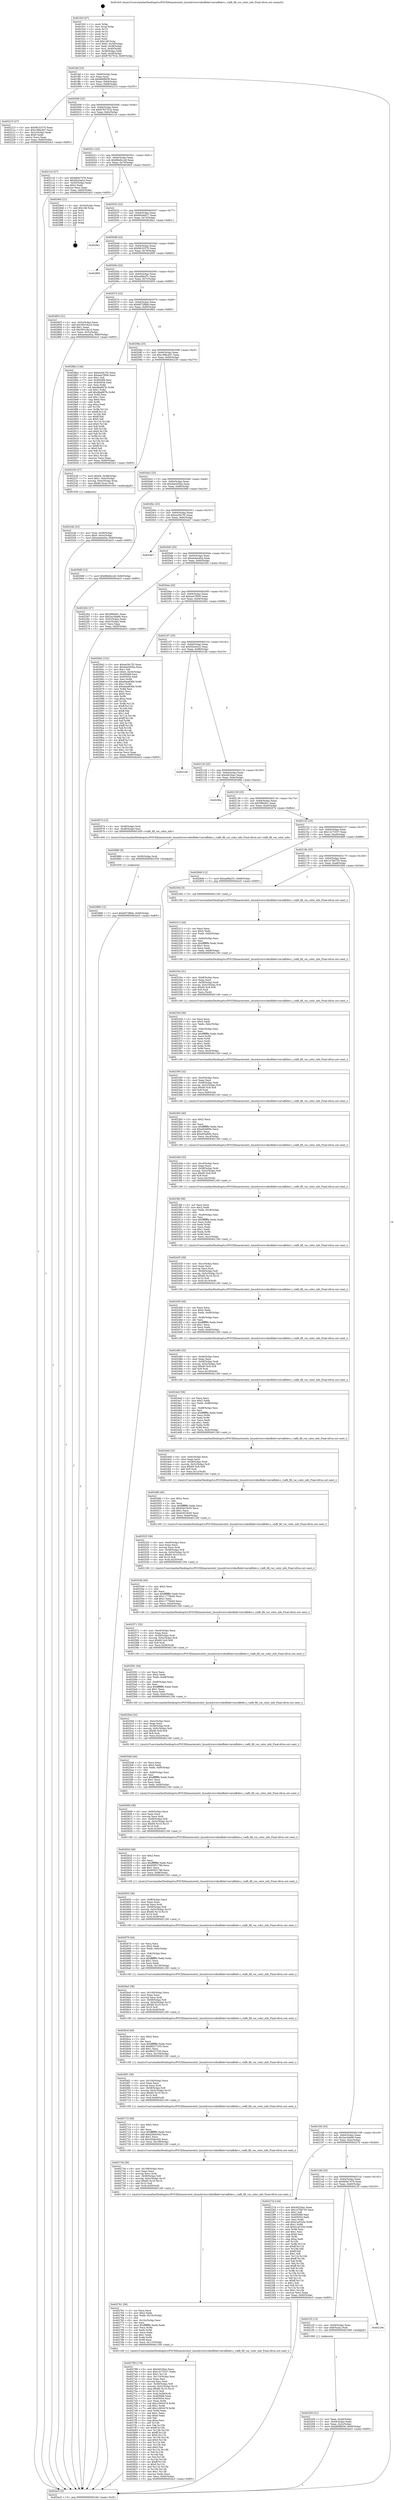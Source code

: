 digraph "0x401fc0" {
  label = "0x401fc0 (/mnt/c/Users/mathe/Desktop/tcc/POCII/binaries/extr_linuxdriversvideofbdevviaviafbdev.c_viafb_fill_var_color_info_Final-ollvm.out::main(0))"
  labelloc = "t"
  node[shape=record]

  Entry [label="",width=0.3,height=0.3,shape=circle,fillcolor=black,style=filled]
  "0x401fef" [label="{
     0x401fef [23]\l
     | [instrs]\l
     &nbsp;&nbsp;0x401fef \<+3\>: mov -0x60(%rbp),%eax\l
     &nbsp;&nbsp;0x401ff2 \<+2\>: mov %eax,%ecx\l
     &nbsp;&nbsp;0x401ff4 \<+6\>: sub $0x806fbf39,%ecx\l
     &nbsp;&nbsp;0x401ffa \<+3\>: mov %eax,-0x64(%rbp)\l
     &nbsp;&nbsp;0x401ffd \<+3\>: mov %ecx,-0x68(%rbp)\l
     &nbsp;&nbsp;0x402000 \<+6\>: je 0000000000402215 \<main+0x255\>\l
  }"]
  "0x402215" [label="{
     0x402215 [27]\l
     | [instrs]\l
     &nbsp;&nbsp;0x402215 \<+5\>: mov $0x9fc32570,%eax\l
     &nbsp;&nbsp;0x40221a \<+5\>: mov $0xc38bcd47,%ecx\l
     &nbsp;&nbsp;0x40221f \<+3\>: mov -0x2c(%rbp),%edx\l
     &nbsp;&nbsp;0x402222 \<+3\>: cmp $0x0,%edx\l
     &nbsp;&nbsp;0x402225 \<+3\>: cmove %ecx,%eax\l
     &nbsp;&nbsp;0x402228 \<+3\>: mov %eax,-0x60(%rbp)\l
     &nbsp;&nbsp;0x40222b \<+5\>: jmp 0000000000402ec5 \<main+0xf05\>\l
  }"]
  "0x402006" [label="{
     0x402006 [22]\l
     | [instrs]\l
     &nbsp;&nbsp;0x402006 \<+5\>: jmp 000000000040200b \<main+0x4b\>\l
     &nbsp;&nbsp;0x40200b \<+3\>: mov -0x64(%rbp),%eax\l
     &nbsp;&nbsp;0x40200e \<+5\>: sub $0x8782701b,%eax\l
     &nbsp;&nbsp;0x402013 \<+3\>: mov %eax,-0x6c(%rbp)\l
     &nbsp;&nbsp;0x402016 \<+6\>: je 00000000004021c0 \<main+0x200\>\l
  }"]
  Exit [label="",width=0.3,height=0.3,shape=circle,fillcolor=black,style=filled,peripheries=2]
  "0x4021c0" [label="{
     0x4021c0 [27]\l
     | [instrs]\l
     &nbsp;&nbsp;0x4021c0 \<+5\>: mov $0x684e7478,%eax\l
     &nbsp;&nbsp;0x4021c5 \<+5\>: mov $0xf2b2ee22,%ecx\l
     &nbsp;&nbsp;0x4021ca \<+3\>: mov -0x30(%rbp),%edx\l
     &nbsp;&nbsp;0x4021cd \<+3\>: cmp $0x2,%edx\l
     &nbsp;&nbsp;0x4021d0 \<+3\>: cmovne %ecx,%eax\l
     &nbsp;&nbsp;0x4021d3 \<+3\>: mov %eax,-0x60(%rbp)\l
     &nbsp;&nbsp;0x4021d6 \<+5\>: jmp 0000000000402ec5 \<main+0xf05\>\l
  }"]
  "0x40201c" [label="{
     0x40201c [22]\l
     | [instrs]\l
     &nbsp;&nbsp;0x40201c \<+5\>: jmp 0000000000402021 \<main+0x61\>\l
     &nbsp;&nbsp;0x402021 \<+3\>: mov -0x64(%rbp),%eax\l
     &nbsp;&nbsp;0x402024 \<+5\>: sub $0x89e9e1a9,%eax\l
     &nbsp;&nbsp;0x402029 \<+3\>: mov %eax,-0x70(%rbp)\l
     &nbsp;&nbsp;0x40202c \<+6\>: je 00000000004029e5 \<main+0xa25\>\l
  }"]
  "0x402ec5" [label="{
     0x402ec5 [5]\l
     | [instrs]\l
     &nbsp;&nbsp;0x402ec5 \<+5\>: jmp 0000000000401fef \<main+0x2f\>\l
  }"]
  "0x401fc0" [label="{
     0x401fc0 [47]\l
     | [instrs]\l
     &nbsp;&nbsp;0x401fc0 \<+1\>: push %rbp\l
     &nbsp;&nbsp;0x401fc1 \<+3\>: mov %rsp,%rbp\l
     &nbsp;&nbsp;0x401fc4 \<+2\>: push %r15\l
     &nbsp;&nbsp;0x401fc6 \<+2\>: push %r14\l
     &nbsp;&nbsp;0x401fc8 \<+2\>: push %r13\l
     &nbsp;&nbsp;0x401fca \<+2\>: push %r12\l
     &nbsp;&nbsp;0x401fcc \<+1\>: push %rbx\l
     &nbsp;&nbsp;0x401fcd \<+7\>: sub $0x148,%rsp\l
     &nbsp;&nbsp;0x401fd4 \<+7\>: movl $0x0,-0x34(%rbp)\l
     &nbsp;&nbsp;0x401fdb \<+3\>: mov %edi,-0x38(%rbp)\l
     &nbsp;&nbsp;0x401fde \<+4\>: mov %rsi,-0x40(%rbp)\l
     &nbsp;&nbsp;0x401fe2 \<+3\>: mov -0x38(%rbp),%edi\l
     &nbsp;&nbsp;0x401fe5 \<+3\>: mov %edi,-0x30(%rbp)\l
     &nbsp;&nbsp;0x401fe8 \<+7\>: movl $0x8782701b,-0x60(%rbp)\l
  }"]
  "0x402889" [label="{
     0x402889 [12]\l
     | [instrs]\l
     &nbsp;&nbsp;0x402889 \<+7\>: movl $0xb972f8de,-0x60(%rbp)\l
     &nbsp;&nbsp;0x402890 \<+5\>: jmp 0000000000402ec5 \<main+0xf05\>\l
  }"]
  "0x4029e5" [label="{
     0x4029e5 [21]\l
     | [instrs]\l
     &nbsp;&nbsp;0x4029e5 \<+3\>: mov -0x34(%rbp),%eax\l
     &nbsp;&nbsp;0x4029e8 \<+7\>: add $0x148,%rsp\l
     &nbsp;&nbsp;0x4029ef \<+1\>: pop %rbx\l
     &nbsp;&nbsp;0x4029f0 \<+2\>: pop %r12\l
     &nbsp;&nbsp;0x4029f2 \<+2\>: pop %r13\l
     &nbsp;&nbsp;0x4029f4 \<+2\>: pop %r14\l
     &nbsp;&nbsp;0x4029f6 \<+2\>: pop %r15\l
     &nbsp;&nbsp;0x4029f8 \<+1\>: pop %rbp\l
     &nbsp;&nbsp;0x4029f9 \<+1\>: ret\l
  }"]
  "0x402032" [label="{
     0x402032 [22]\l
     | [instrs]\l
     &nbsp;&nbsp;0x402032 \<+5\>: jmp 0000000000402037 \<main+0x77\>\l
     &nbsp;&nbsp;0x402037 \<+3\>: mov -0x64(%rbp),%eax\l
     &nbsp;&nbsp;0x40203a \<+5\>: sub $0x9d3ee017,%eax\l
     &nbsp;&nbsp;0x40203f \<+3\>: mov %eax,-0x74(%rbp)\l
     &nbsp;&nbsp;0x402042 \<+6\>: je 00000000004028a1 \<main+0x8e1\>\l
  }"]
  "0x402880" [label="{
     0x402880 [9]\l
     | [instrs]\l
     &nbsp;&nbsp;0x402880 \<+4\>: mov -0x58(%rbp),%rdi\l
     &nbsp;&nbsp;0x402884 \<+5\>: call 0000000000401030 \<free@plt\>\l
     | [calls]\l
     &nbsp;&nbsp;0x401030 \{1\} (unknown)\l
  }"]
  "0x4028a1" [label="{
     0x4028a1\l
  }", style=dashed]
  "0x402048" [label="{
     0x402048 [22]\l
     | [instrs]\l
     &nbsp;&nbsp;0x402048 \<+5\>: jmp 000000000040204d \<main+0x8d\>\l
     &nbsp;&nbsp;0x40204d \<+3\>: mov -0x64(%rbp),%eax\l
     &nbsp;&nbsp;0x402050 \<+5\>: sub $0x9fc32570,%eax\l
     &nbsp;&nbsp;0x402055 \<+3\>: mov %eax,-0x78(%rbp)\l
     &nbsp;&nbsp;0x402058 \<+6\>: je 0000000000402895 \<main+0x8d5\>\l
  }"]
  "0x402799" [label="{
     0x402799 [176]\l
     | [instrs]\l
     &nbsp;&nbsp;0x402799 \<+5\>: mov $0x4d22bec,%ecx\l
     &nbsp;&nbsp;0x40279e \<+5\>: mov $0x12c73337,%edx\l
     &nbsp;&nbsp;0x4027a3 \<+3\>: mov $0x1,%r11b\l
     &nbsp;&nbsp;0x4027a6 \<+6\>: mov -0x110(%rbp),%esi\l
     &nbsp;&nbsp;0x4027ac \<+3\>: imul %eax,%esi\l
     &nbsp;&nbsp;0x4027af \<+3\>: movslq %esi,%rdi\l
     &nbsp;&nbsp;0x4027b2 \<+4\>: mov -0x58(%rbp),%r8\l
     &nbsp;&nbsp;0x4027b6 \<+4\>: movslq -0x5c(%rbp),%r10\l
     &nbsp;&nbsp;0x4027ba \<+4\>: imul $0x60,%r10,%r10\l
     &nbsp;&nbsp;0x4027be \<+3\>: add %r10,%r8\l
     &nbsp;&nbsp;0x4027c1 \<+4\>: mov %rdi,0x58(%r8)\l
     &nbsp;&nbsp;0x4027c5 \<+7\>: mov 0x405068,%eax\l
     &nbsp;&nbsp;0x4027cc \<+7\>: mov 0x405054,%esi\l
     &nbsp;&nbsp;0x4027d3 \<+3\>: mov %eax,%r9d\l
     &nbsp;&nbsp;0x4027d6 \<+7\>: sub $0x1c903479,%r9d\l
     &nbsp;&nbsp;0x4027dd \<+4\>: sub $0x1,%r9d\l
     &nbsp;&nbsp;0x4027e1 \<+7\>: add $0x1c903479,%r9d\l
     &nbsp;&nbsp;0x4027e8 \<+4\>: imul %r9d,%eax\l
     &nbsp;&nbsp;0x4027ec \<+3\>: and $0x1,%eax\l
     &nbsp;&nbsp;0x4027ef \<+3\>: cmp $0x0,%eax\l
     &nbsp;&nbsp;0x4027f2 \<+3\>: sete %bl\l
     &nbsp;&nbsp;0x4027f5 \<+3\>: cmp $0xa,%esi\l
     &nbsp;&nbsp;0x4027f8 \<+4\>: setl %r14b\l
     &nbsp;&nbsp;0x4027fc \<+3\>: mov %bl,%r15b\l
     &nbsp;&nbsp;0x4027ff \<+4\>: xor $0xff,%r15b\l
     &nbsp;&nbsp;0x402803 \<+3\>: mov %r14b,%r12b\l
     &nbsp;&nbsp;0x402806 \<+4\>: xor $0xff,%r12b\l
     &nbsp;&nbsp;0x40280a \<+4\>: xor $0x0,%r11b\l
     &nbsp;&nbsp;0x40280e \<+3\>: mov %r15b,%r13b\l
     &nbsp;&nbsp;0x402811 \<+4\>: and $0x0,%r13b\l
     &nbsp;&nbsp;0x402815 \<+3\>: and %r11b,%bl\l
     &nbsp;&nbsp;0x402818 \<+3\>: mov %r12b,%al\l
     &nbsp;&nbsp;0x40281b \<+2\>: and $0x0,%al\l
     &nbsp;&nbsp;0x40281d \<+3\>: and %r11b,%r14b\l
     &nbsp;&nbsp;0x402820 \<+3\>: or %bl,%r13b\l
     &nbsp;&nbsp;0x402823 \<+3\>: or %r14b,%al\l
     &nbsp;&nbsp;0x402826 \<+3\>: xor %al,%r13b\l
     &nbsp;&nbsp;0x402829 \<+3\>: or %r12b,%r15b\l
     &nbsp;&nbsp;0x40282c \<+4\>: xor $0xff,%r15b\l
     &nbsp;&nbsp;0x402830 \<+4\>: or $0x0,%r11b\l
     &nbsp;&nbsp;0x402834 \<+3\>: and %r11b,%r15b\l
     &nbsp;&nbsp;0x402837 \<+3\>: or %r15b,%r13b\l
     &nbsp;&nbsp;0x40283a \<+4\>: test $0x1,%r13b\l
     &nbsp;&nbsp;0x40283e \<+3\>: cmovne %edx,%ecx\l
     &nbsp;&nbsp;0x402841 \<+3\>: mov %ecx,-0x60(%rbp)\l
     &nbsp;&nbsp;0x402844 \<+5\>: jmp 0000000000402ec5 \<main+0xf05\>\l
  }"]
  "0x402895" [label="{
     0x402895\l
  }", style=dashed]
  "0x40205e" [label="{
     0x40205e [22]\l
     | [instrs]\l
     &nbsp;&nbsp;0x40205e \<+5\>: jmp 0000000000402063 \<main+0xa3\>\l
     &nbsp;&nbsp;0x402063 \<+3\>: mov -0x64(%rbp),%eax\l
     &nbsp;&nbsp;0x402066 \<+5\>: sub $0xaa9fa251,%eax\l
     &nbsp;&nbsp;0x40206b \<+3\>: mov %eax,-0x7c(%rbp)\l
     &nbsp;&nbsp;0x40206e \<+6\>: je 0000000000402855 \<main+0x895\>\l
  }"]
  "0x402761" [label="{
     0x402761 [56]\l
     | [instrs]\l
     &nbsp;&nbsp;0x402761 \<+2\>: xor %ecx,%ecx\l
     &nbsp;&nbsp;0x402763 \<+5\>: mov $0x2,%edx\l
     &nbsp;&nbsp;0x402768 \<+6\>: mov %edx,-0x10c(%rbp)\l
     &nbsp;&nbsp;0x40276e \<+1\>: cltd\l
     &nbsp;&nbsp;0x40276f \<+6\>: mov -0x10c(%rbp),%esi\l
     &nbsp;&nbsp;0x402775 \<+2\>: idiv %esi\l
     &nbsp;&nbsp;0x402777 \<+6\>: imul $0xfffffffe,%edx,%edx\l
     &nbsp;&nbsp;0x40277d \<+3\>: mov %ecx,%r9d\l
     &nbsp;&nbsp;0x402780 \<+3\>: sub %edx,%r9d\l
     &nbsp;&nbsp;0x402783 \<+2\>: mov %ecx,%edx\l
     &nbsp;&nbsp;0x402785 \<+3\>: sub $0x1,%edx\l
     &nbsp;&nbsp;0x402788 \<+3\>: add %edx,%r9d\l
     &nbsp;&nbsp;0x40278b \<+3\>: sub %r9d,%ecx\l
     &nbsp;&nbsp;0x40278e \<+6\>: mov %ecx,-0x110(%rbp)\l
     &nbsp;&nbsp;0x402794 \<+5\>: call 0000000000401160 \<next_i\>\l
     | [calls]\l
     &nbsp;&nbsp;0x401160 \{1\} (/mnt/c/Users/mathe/Desktop/tcc/POCII/binaries/extr_linuxdriversvideofbdevviaviafbdev.c_viafb_fill_var_color_info_Final-ollvm.out::next_i)\l
  }"]
  "0x402855" [label="{
     0x402855 [31]\l
     | [instrs]\l
     &nbsp;&nbsp;0x402855 \<+3\>: mov -0x5c(%rbp),%eax\l
     &nbsp;&nbsp;0x402858 \<+5\>: add $0x59318a1d,%eax\l
     &nbsp;&nbsp;0x40285d \<+3\>: add $0x1,%eax\l
     &nbsp;&nbsp;0x402860 \<+5\>: sub $0x59318a1d,%eax\l
     &nbsp;&nbsp;0x402865 \<+3\>: mov %eax,-0x5c(%rbp)\l
     &nbsp;&nbsp;0x402868 \<+7\>: movl $0xee4ea45a,-0x60(%rbp)\l
     &nbsp;&nbsp;0x40286f \<+5\>: jmp 0000000000402ec5 \<main+0xf05\>\l
  }"]
  "0x402074" [label="{
     0x402074 [22]\l
     | [instrs]\l
     &nbsp;&nbsp;0x402074 \<+5\>: jmp 0000000000402079 \<main+0xb9\>\l
     &nbsp;&nbsp;0x402079 \<+3\>: mov -0x64(%rbp),%eax\l
     &nbsp;&nbsp;0x40207c \<+5\>: sub $0xb972f8de,%eax\l
     &nbsp;&nbsp;0x402081 \<+3\>: mov %eax,-0x80(%rbp)\l
     &nbsp;&nbsp;0x402084 \<+6\>: je 00000000004028b2 \<main+0x8f2\>\l
  }"]
  "0x40273d" [label="{
     0x40273d [36]\l
     | [instrs]\l
     &nbsp;&nbsp;0x40273d \<+6\>: mov -0x108(%rbp),%ecx\l
     &nbsp;&nbsp;0x402743 \<+3\>: imul %eax,%ecx\l
     &nbsp;&nbsp;0x402746 \<+3\>: movslq %ecx,%rdi\l
     &nbsp;&nbsp;0x402749 \<+4\>: mov -0x58(%rbp),%r8\l
     &nbsp;&nbsp;0x40274d \<+4\>: movslq -0x5c(%rbp),%r10\l
     &nbsp;&nbsp;0x402751 \<+4\>: imul $0x60,%r10,%r10\l
     &nbsp;&nbsp;0x402755 \<+3\>: add %r10,%r8\l
     &nbsp;&nbsp;0x402758 \<+4\>: mov %rdi,0x50(%r8)\l
     &nbsp;&nbsp;0x40275c \<+5\>: call 0000000000401160 \<next_i\>\l
     | [calls]\l
     &nbsp;&nbsp;0x401160 \{1\} (/mnt/c/Users/mathe/Desktop/tcc/POCII/binaries/extr_linuxdriversvideofbdevviaviafbdev.c_viafb_fill_var_color_info_Final-ollvm.out::next_i)\l
  }"]
  "0x4028b2" [label="{
     0x4028b2 [144]\l
     | [instrs]\l
     &nbsp;&nbsp;0x4028b2 \<+5\>: mov $0xee29c7f2,%eax\l
     &nbsp;&nbsp;0x4028b7 \<+5\>: mov $0xeea7f000,%ecx\l
     &nbsp;&nbsp;0x4028bc \<+2\>: mov $0x1,%dl\l
     &nbsp;&nbsp;0x4028be \<+7\>: mov 0x405068,%esi\l
     &nbsp;&nbsp;0x4028c5 \<+7\>: mov 0x405054,%edi\l
     &nbsp;&nbsp;0x4028cc \<+3\>: mov %esi,%r8d\l
     &nbsp;&nbsp;0x4028cf \<+7\>: sub $0xdba887fc,%r8d\l
     &nbsp;&nbsp;0x4028d6 \<+4\>: sub $0x1,%r8d\l
     &nbsp;&nbsp;0x4028da \<+7\>: add $0xdba887fc,%r8d\l
     &nbsp;&nbsp;0x4028e1 \<+4\>: imul %r8d,%esi\l
     &nbsp;&nbsp;0x4028e5 \<+3\>: and $0x1,%esi\l
     &nbsp;&nbsp;0x4028e8 \<+3\>: cmp $0x0,%esi\l
     &nbsp;&nbsp;0x4028eb \<+4\>: sete %r9b\l
     &nbsp;&nbsp;0x4028ef \<+3\>: cmp $0xa,%edi\l
     &nbsp;&nbsp;0x4028f2 \<+4\>: setl %r10b\l
     &nbsp;&nbsp;0x4028f6 \<+3\>: mov %r9b,%r11b\l
     &nbsp;&nbsp;0x4028f9 \<+4\>: xor $0xff,%r11b\l
     &nbsp;&nbsp;0x4028fd \<+3\>: mov %r10b,%bl\l
     &nbsp;&nbsp;0x402900 \<+3\>: xor $0xff,%bl\l
     &nbsp;&nbsp;0x402903 \<+3\>: xor $0x0,%dl\l
     &nbsp;&nbsp;0x402906 \<+3\>: mov %r11b,%r14b\l
     &nbsp;&nbsp;0x402909 \<+4\>: and $0x0,%r14b\l
     &nbsp;&nbsp;0x40290d \<+3\>: and %dl,%r9b\l
     &nbsp;&nbsp;0x402910 \<+3\>: mov %bl,%r15b\l
     &nbsp;&nbsp;0x402913 \<+4\>: and $0x0,%r15b\l
     &nbsp;&nbsp;0x402917 \<+3\>: and %dl,%r10b\l
     &nbsp;&nbsp;0x40291a \<+3\>: or %r9b,%r14b\l
     &nbsp;&nbsp;0x40291d \<+3\>: or %r10b,%r15b\l
     &nbsp;&nbsp;0x402920 \<+3\>: xor %r15b,%r14b\l
     &nbsp;&nbsp;0x402923 \<+3\>: or %bl,%r11b\l
     &nbsp;&nbsp;0x402926 \<+4\>: xor $0xff,%r11b\l
     &nbsp;&nbsp;0x40292a \<+3\>: or $0x0,%dl\l
     &nbsp;&nbsp;0x40292d \<+3\>: and %dl,%r11b\l
     &nbsp;&nbsp;0x402930 \<+3\>: or %r11b,%r14b\l
     &nbsp;&nbsp;0x402933 \<+4\>: test $0x1,%r14b\l
     &nbsp;&nbsp;0x402937 \<+3\>: cmovne %ecx,%eax\l
     &nbsp;&nbsp;0x40293a \<+3\>: mov %eax,-0x60(%rbp)\l
     &nbsp;&nbsp;0x40293d \<+5\>: jmp 0000000000402ec5 \<main+0xf05\>\l
  }"]
  "0x40208a" [label="{
     0x40208a [25]\l
     | [instrs]\l
     &nbsp;&nbsp;0x40208a \<+5\>: jmp 000000000040208f \<main+0xcf\>\l
     &nbsp;&nbsp;0x40208f \<+3\>: mov -0x64(%rbp),%eax\l
     &nbsp;&nbsp;0x402092 \<+5\>: sub $0xc38bcd47,%eax\l
     &nbsp;&nbsp;0x402097 \<+6\>: mov %eax,-0x84(%rbp)\l
     &nbsp;&nbsp;0x40209d \<+6\>: je 0000000000402230 \<main+0x270\>\l
  }"]
  "0x402715" [label="{
     0x402715 [40]\l
     | [instrs]\l
     &nbsp;&nbsp;0x402715 \<+5\>: mov $0x2,%ecx\l
     &nbsp;&nbsp;0x40271a \<+1\>: cltd\l
     &nbsp;&nbsp;0x40271b \<+2\>: idiv %ecx\l
     &nbsp;&nbsp;0x40271d \<+6\>: imul $0xfffffffe,%edx,%ecx\l
     &nbsp;&nbsp;0x402723 \<+6\>: add $0xd2bde3d2,%ecx\l
     &nbsp;&nbsp;0x402729 \<+3\>: add $0x1,%ecx\l
     &nbsp;&nbsp;0x40272c \<+6\>: sub $0xd2bde3d2,%ecx\l
     &nbsp;&nbsp;0x402732 \<+6\>: mov %ecx,-0x108(%rbp)\l
     &nbsp;&nbsp;0x402738 \<+5\>: call 0000000000401160 \<next_i\>\l
     | [calls]\l
     &nbsp;&nbsp;0x401160 \{1\} (/mnt/c/Users/mathe/Desktop/tcc/POCII/binaries/extr_linuxdriversvideofbdevviaviafbdev.c_viafb_fill_var_color_info_Final-ollvm.out::next_i)\l
  }"]
  "0x402230" [label="{
     0x402230 [27]\l
     | [instrs]\l
     &nbsp;&nbsp;0x402230 \<+7\>: movl $0x64,-0x48(%rbp)\l
     &nbsp;&nbsp;0x402237 \<+7\>: movl $0x1,-0x4c(%rbp)\l
     &nbsp;&nbsp;0x40223e \<+4\>: movslq -0x4c(%rbp),%rax\l
     &nbsp;&nbsp;0x402242 \<+4\>: imul $0x60,%rax,%rdi\l
     &nbsp;&nbsp;0x402246 \<+5\>: call 0000000000401050 \<malloc@plt\>\l
     | [calls]\l
     &nbsp;&nbsp;0x401050 \{1\} (unknown)\l
  }"]
  "0x4020a3" [label="{
     0x4020a3 [25]\l
     | [instrs]\l
     &nbsp;&nbsp;0x4020a3 \<+5\>: jmp 00000000004020a8 \<main+0xe8\>\l
     &nbsp;&nbsp;0x4020a8 \<+3\>: mov -0x64(%rbp),%eax\l
     &nbsp;&nbsp;0x4020ab \<+5\>: sub $0xdae545ba,%eax\l
     &nbsp;&nbsp;0x4020b0 \<+6\>: mov %eax,-0x88(%rbp)\l
     &nbsp;&nbsp;0x4020b6 \<+6\>: je 00000000004029d9 \<main+0xa19\>\l
  }"]
  "0x4026f1" [label="{
     0x4026f1 [36]\l
     | [instrs]\l
     &nbsp;&nbsp;0x4026f1 \<+6\>: mov -0x104(%rbp),%ecx\l
     &nbsp;&nbsp;0x4026f7 \<+3\>: imul %eax,%ecx\l
     &nbsp;&nbsp;0x4026fa \<+3\>: movslq %ecx,%rdi\l
     &nbsp;&nbsp;0x4026fd \<+4\>: mov -0x58(%rbp),%r8\l
     &nbsp;&nbsp;0x402701 \<+4\>: movslq -0x5c(%rbp),%r10\l
     &nbsp;&nbsp;0x402705 \<+4\>: imul $0x60,%r10,%r10\l
     &nbsp;&nbsp;0x402709 \<+3\>: add %r10,%r8\l
     &nbsp;&nbsp;0x40270c \<+4\>: mov %rdi,0x48(%r8)\l
     &nbsp;&nbsp;0x402710 \<+5\>: call 0000000000401160 \<next_i\>\l
     | [calls]\l
     &nbsp;&nbsp;0x401160 \{1\} (/mnt/c/Users/mathe/Desktop/tcc/POCII/binaries/extr_linuxdriversvideofbdevviaviafbdev.c_viafb_fill_var_color_info_Final-ollvm.out::next_i)\l
  }"]
  "0x4029d9" [label="{
     0x4029d9 [12]\l
     | [instrs]\l
     &nbsp;&nbsp;0x4029d9 \<+7\>: movl $0x89e9e1a9,-0x60(%rbp)\l
     &nbsp;&nbsp;0x4029e0 \<+5\>: jmp 0000000000402ec5 \<main+0xf05\>\l
  }"]
  "0x4020bc" [label="{
     0x4020bc [25]\l
     | [instrs]\l
     &nbsp;&nbsp;0x4020bc \<+5\>: jmp 00000000004020c1 \<main+0x101\>\l
     &nbsp;&nbsp;0x4020c1 \<+3\>: mov -0x64(%rbp),%eax\l
     &nbsp;&nbsp;0x4020c4 \<+5\>: sub $0xee29c7f2,%eax\l
     &nbsp;&nbsp;0x4020c9 \<+6\>: mov %eax,-0x8c(%rbp)\l
     &nbsp;&nbsp;0x4020cf \<+6\>: je 0000000000402eb7 \<main+0xef7\>\l
  }"]
  "0x4026c9" [label="{
     0x4026c9 [40]\l
     | [instrs]\l
     &nbsp;&nbsp;0x4026c9 \<+5\>: mov $0x2,%ecx\l
     &nbsp;&nbsp;0x4026ce \<+1\>: cltd\l
     &nbsp;&nbsp;0x4026cf \<+2\>: idiv %ecx\l
     &nbsp;&nbsp;0x4026d1 \<+6\>: imul $0xfffffffe,%edx,%ecx\l
     &nbsp;&nbsp;0x4026d7 \<+6\>: add $0x88227255,%ecx\l
     &nbsp;&nbsp;0x4026dd \<+3\>: add $0x1,%ecx\l
     &nbsp;&nbsp;0x4026e0 \<+6\>: sub $0x88227255,%ecx\l
     &nbsp;&nbsp;0x4026e6 \<+6\>: mov %ecx,-0x104(%rbp)\l
     &nbsp;&nbsp;0x4026ec \<+5\>: call 0000000000401160 \<next_i\>\l
     | [calls]\l
     &nbsp;&nbsp;0x401160 \{1\} (/mnt/c/Users/mathe/Desktop/tcc/POCII/binaries/extr_linuxdriversvideofbdevviaviafbdev.c_viafb_fill_var_color_info_Final-ollvm.out::next_i)\l
  }"]
  "0x402eb7" [label="{
     0x402eb7\l
  }", style=dashed]
  "0x4020d5" [label="{
     0x4020d5 [25]\l
     | [instrs]\l
     &nbsp;&nbsp;0x4020d5 \<+5\>: jmp 00000000004020da \<main+0x11a\>\l
     &nbsp;&nbsp;0x4020da \<+3\>: mov -0x64(%rbp),%eax\l
     &nbsp;&nbsp;0x4020dd \<+5\>: sub $0xee4ea45a,%eax\l
     &nbsp;&nbsp;0x4020e2 \<+6\>: mov %eax,-0x90(%rbp)\l
     &nbsp;&nbsp;0x4020e8 \<+6\>: je 0000000000402262 \<main+0x2a2\>\l
  }"]
  "0x4026a5" [label="{
     0x4026a5 [36]\l
     | [instrs]\l
     &nbsp;&nbsp;0x4026a5 \<+6\>: mov -0x100(%rbp),%ecx\l
     &nbsp;&nbsp;0x4026ab \<+3\>: imul %eax,%ecx\l
     &nbsp;&nbsp;0x4026ae \<+3\>: movslq %ecx,%rdi\l
     &nbsp;&nbsp;0x4026b1 \<+4\>: mov -0x58(%rbp),%r8\l
     &nbsp;&nbsp;0x4026b5 \<+4\>: movslq -0x5c(%rbp),%r10\l
     &nbsp;&nbsp;0x4026b9 \<+4\>: imul $0x60,%r10,%r10\l
     &nbsp;&nbsp;0x4026bd \<+3\>: add %r10,%r8\l
     &nbsp;&nbsp;0x4026c0 \<+4\>: mov %rdi,0x40(%r8)\l
     &nbsp;&nbsp;0x4026c4 \<+5\>: call 0000000000401160 \<next_i\>\l
     | [calls]\l
     &nbsp;&nbsp;0x401160 \{1\} (/mnt/c/Users/mathe/Desktop/tcc/POCII/binaries/extr_linuxdriversvideofbdevviaviafbdev.c_viafb_fill_var_color_info_Final-ollvm.out::next_i)\l
  }"]
  "0x402262" [label="{
     0x402262 [27]\l
     | [instrs]\l
     &nbsp;&nbsp;0x402262 \<+5\>: mov $0x5f844b1,%eax\l
     &nbsp;&nbsp;0x402267 \<+5\>: mov $0x2ac3da66,%ecx\l
     &nbsp;&nbsp;0x40226c \<+3\>: mov -0x5c(%rbp),%edx\l
     &nbsp;&nbsp;0x40226f \<+3\>: cmp -0x4c(%rbp),%edx\l
     &nbsp;&nbsp;0x402272 \<+3\>: cmovl %ecx,%eax\l
     &nbsp;&nbsp;0x402275 \<+3\>: mov %eax,-0x60(%rbp)\l
     &nbsp;&nbsp;0x402278 \<+5\>: jmp 0000000000402ec5 \<main+0xf05\>\l
  }"]
  "0x4020ee" [label="{
     0x4020ee [25]\l
     | [instrs]\l
     &nbsp;&nbsp;0x4020ee \<+5\>: jmp 00000000004020f3 \<main+0x133\>\l
     &nbsp;&nbsp;0x4020f3 \<+3\>: mov -0x64(%rbp),%eax\l
     &nbsp;&nbsp;0x4020f6 \<+5\>: sub $0xeea7f000,%eax\l
     &nbsp;&nbsp;0x4020fb \<+6\>: mov %eax,-0x94(%rbp)\l
     &nbsp;&nbsp;0x402101 \<+6\>: je 0000000000402942 \<main+0x982\>\l
  }"]
  "0x402679" [label="{
     0x402679 [44]\l
     | [instrs]\l
     &nbsp;&nbsp;0x402679 \<+2\>: xor %ecx,%ecx\l
     &nbsp;&nbsp;0x40267b \<+5\>: mov $0x2,%edx\l
     &nbsp;&nbsp;0x402680 \<+6\>: mov %edx,-0xfc(%rbp)\l
     &nbsp;&nbsp;0x402686 \<+1\>: cltd\l
     &nbsp;&nbsp;0x402687 \<+6\>: mov -0xfc(%rbp),%esi\l
     &nbsp;&nbsp;0x40268d \<+2\>: idiv %esi\l
     &nbsp;&nbsp;0x40268f \<+6\>: imul $0xfffffffe,%edx,%edx\l
     &nbsp;&nbsp;0x402695 \<+3\>: sub $0x1,%ecx\l
     &nbsp;&nbsp;0x402698 \<+2\>: sub %ecx,%edx\l
     &nbsp;&nbsp;0x40269a \<+6\>: mov %edx,-0x100(%rbp)\l
     &nbsp;&nbsp;0x4026a0 \<+5\>: call 0000000000401160 \<next_i\>\l
     | [calls]\l
     &nbsp;&nbsp;0x401160 \{1\} (/mnt/c/Users/mathe/Desktop/tcc/POCII/binaries/extr_linuxdriversvideofbdevviaviafbdev.c_viafb_fill_var_color_info_Final-ollvm.out::next_i)\l
  }"]
  "0x402942" [label="{
     0x402942 [151]\l
     | [instrs]\l
     &nbsp;&nbsp;0x402942 \<+5\>: mov $0xee29c7f2,%eax\l
     &nbsp;&nbsp;0x402947 \<+5\>: mov $0xdae545ba,%ecx\l
     &nbsp;&nbsp;0x40294c \<+2\>: mov $0x1,%dl\l
     &nbsp;&nbsp;0x40294e \<+7\>: movl $0x0,-0x34(%rbp)\l
     &nbsp;&nbsp;0x402955 \<+7\>: mov 0x405068,%esi\l
     &nbsp;&nbsp;0x40295c \<+7\>: mov 0x405054,%edi\l
     &nbsp;&nbsp;0x402963 \<+3\>: mov %esi,%r8d\l
     &nbsp;&nbsp;0x402966 \<+7\>: add $0xebea836b,%r8d\l
     &nbsp;&nbsp;0x40296d \<+4\>: sub $0x1,%r8d\l
     &nbsp;&nbsp;0x402971 \<+7\>: sub $0xebea836b,%r8d\l
     &nbsp;&nbsp;0x402978 \<+4\>: imul %r8d,%esi\l
     &nbsp;&nbsp;0x40297c \<+3\>: and $0x1,%esi\l
     &nbsp;&nbsp;0x40297f \<+3\>: cmp $0x0,%esi\l
     &nbsp;&nbsp;0x402982 \<+4\>: sete %r9b\l
     &nbsp;&nbsp;0x402986 \<+3\>: cmp $0xa,%edi\l
     &nbsp;&nbsp;0x402989 \<+4\>: setl %r10b\l
     &nbsp;&nbsp;0x40298d \<+3\>: mov %r9b,%r11b\l
     &nbsp;&nbsp;0x402990 \<+4\>: xor $0xff,%r11b\l
     &nbsp;&nbsp;0x402994 \<+3\>: mov %r10b,%bl\l
     &nbsp;&nbsp;0x402997 \<+3\>: xor $0xff,%bl\l
     &nbsp;&nbsp;0x40299a \<+3\>: xor $0x1,%dl\l
     &nbsp;&nbsp;0x40299d \<+3\>: mov %r11b,%r14b\l
     &nbsp;&nbsp;0x4029a0 \<+4\>: and $0xff,%r14b\l
     &nbsp;&nbsp;0x4029a4 \<+3\>: and %dl,%r9b\l
     &nbsp;&nbsp;0x4029a7 \<+3\>: mov %bl,%r15b\l
     &nbsp;&nbsp;0x4029aa \<+4\>: and $0xff,%r15b\l
     &nbsp;&nbsp;0x4029ae \<+3\>: and %dl,%r10b\l
     &nbsp;&nbsp;0x4029b1 \<+3\>: or %r9b,%r14b\l
     &nbsp;&nbsp;0x4029b4 \<+3\>: or %r10b,%r15b\l
     &nbsp;&nbsp;0x4029b7 \<+3\>: xor %r15b,%r14b\l
     &nbsp;&nbsp;0x4029ba \<+3\>: or %bl,%r11b\l
     &nbsp;&nbsp;0x4029bd \<+4\>: xor $0xff,%r11b\l
     &nbsp;&nbsp;0x4029c1 \<+3\>: or $0x1,%dl\l
     &nbsp;&nbsp;0x4029c4 \<+3\>: and %dl,%r11b\l
     &nbsp;&nbsp;0x4029c7 \<+3\>: or %r11b,%r14b\l
     &nbsp;&nbsp;0x4029ca \<+4\>: test $0x1,%r14b\l
     &nbsp;&nbsp;0x4029ce \<+3\>: cmovne %ecx,%eax\l
     &nbsp;&nbsp;0x4029d1 \<+3\>: mov %eax,-0x60(%rbp)\l
     &nbsp;&nbsp;0x4029d4 \<+5\>: jmp 0000000000402ec5 \<main+0xf05\>\l
  }"]
  "0x402107" [label="{
     0x402107 [25]\l
     | [instrs]\l
     &nbsp;&nbsp;0x402107 \<+5\>: jmp 000000000040210c \<main+0x14c\>\l
     &nbsp;&nbsp;0x40210c \<+3\>: mov -0x64(%rbp),%eax\l
     &nbsp;&nbsp;0x40210f \<+5\>: sub $0xf2b2ee22,%eax\l
     &nbsp;&nbsp;0x402114 \<+6\>: mov %eax,-0x98(%rbp)\l
     &nbsp;&nbsp;0x40211a \<+6\>: je 00000000004021db \<main+0x21b\>\l
  }"]
  "0x402655" [label="{
     0x402655 [36]\l
     | [instrs]\l
     &nbsp;&nbsp;0x402655 \<+6\>: mov -0xf8(%rbp),%ecx\l
     &nbsp;&nbsp;0x40265b \<+3\>: imul %eax,%ecx\l
     &nbsp;&nbsp;0x40265e \<+3\>: movslq %ecx,%rdi\l
     &nbsp;&nbsp;0x402661 \<+4\>: mov -0x58(%rbp),%r8\l
     &nbsp;&nbsp;0x402665 \<+4\>: movslq -0x5c(%rbp),%r10\l
     &nbsp;&nbsp;0x402669 \<+4\>: imul $0x60,%r10,%r10\l
     &nbsp;&nbsp;0x40266d \<+3\>: add %r10,%r8\l
     &nbsp;&nbsp;0x402670 \<+4\>: mov %rdi,0x38(%r8)\l
     &nbsp;&nbsp;0x402674 \<+5\>: call 0000000000401160 \<next_i\>\l
     | [calls]\l
     &nbsp;&nbsp;0x401160 \{1\} (/mnt/c/Users/mathe/Desktop/tcc/POCII/binaries/extr_linuxdriversvideofbdevviaviafbdev.c_viafb_fill_var_color_info_Final-ollvm.out::next_i)\l
  }"]
  "0x4021db" [label="{
     0x4021db\l
  }", style=dashed]
  "0x402120" [label="{
     0x402120 [25]\l
     | [instrs]\l
     &nbsp;&nbsp;0x402120 \<+5\>: jmp 0000000000402125 \<main+0x165\>\l
     &nbsp;&nbsp;0x402125 \<+3\>: mov -0x64(%rbp),%eax\l
     &nbsp;&nbsp;0x402128 \<+5\>: sub $0x4d22bec,%eax\l
     &nbsp;&nbsp;0x40212d \<+6\>: mov %eax,-0x9c(%rbp)\l
     &nbsp;&nbsp;0x402133 \<+6\>: je 00000000004029fa \<main+0xa3a\>\l
  }"]
  "0x40262d" [label="{
     0x40262d [40]\l
     | [instrs]\l
     &nbsp;&nbsp;0x40262d \<+5\>: mov $0x2,%ecx\l
     &nbsp;&nbsp;0x402632 \<+1\>: cltd\l
     &nbsp;&nbsp;0x402633 \<+2\>: idiv %ecx\l
     &nbsp;&nbsp;0x402635 \<+6\>: imul $0xfffffffe,%edx,%ecx\l
     &nbsp;&nbsp;0x40263b \<+6\>: sub $0x65851786,%ecx\l
     &nbsp;&nbsp;0x402641 \<+3\>: add $0x1,%ecx\l
     &nbsp;&nbsp;0x402644 \<+6\>: add $0x65851786,%ecx\l
     &nbsp;&nbsp;0x40264a \<+6\>: mov %ecx,-0xf8(%rbp)\l
     &nbsp;&nbsp;0x402650 \<+5\>: call 0000000000401160 \<next_i\>\l
     | [calls]\l
     &nbsp;&nbsp;0x401160 \{1\} (/mnt/c/Users/mathe/Desktop/tcc/POCII/binaries/extr_linuxdriversvideofbdevviaviafbdev.c_viafb_fill_var_color_info_Final-ollvm.out::next_i)\l
  }"]
  "0x4029fa" [label="{
     0x4029fa\l
  }", style=dashed]
  "0x402139" [label="{
     0x402139 [25]\l
     | [instrs]\l
     &nbsp;&nbsp;0x402139 \<+5\>: jmp 000000000040213e \<main+0x17e\>\l
     &nbsp;&nbsp;0x40213e \<+3\>: mov -0x64(%rbp),%eax\l
     &nbsp;&nbsp;0x402141 \<+5\>: sub $0x5f844b1,%eax\l
     &nbsp;&nbsp;0x402146 \<+6\>: mov %eax,-0xa0(%rbp)\l
     &nbsp;&nbsp;0x40214c \<+6\>: je 0000000000402874 \<main+0x8b4\>\l
  }"]
  "0x402609" [label="{
     0x402609 [36]\l
     | [instrs]\l
     &nbsp;&nbsp;0x402609 \<+6\>: mov -0xf4(%rbp),%ecx\l
     &nbsp;&nbsp;0x40260f \<+3\>: imul %eax,%ecx\l
     &nbsp;&nbsp;0x402612 \<+3\>: movslq %ecx,%rdi\l
     &nbsp;&nbsp;0x402615 \<+4\>: mov -0x58(%rbp),%r8\l
     &nbsp;&nbsp;0x402619 \<+4\>: movslq -0x5c(%rbp),%r10\l
     &nbsp;&nbsp;0x40261d \<+4\>: imul $0x60,%r10,%r10\l
     &nbsp;&nbsp;0x402621 \<+3\>: add %r10,%r8\l
     &nbsp;&nbsp;0x402624 \<+4\>: mov %rdi,0x30(%r8)\l
     &nbsp;&nbsp;0x402628 \<+5\>: call 0000000000401160 \<next_i\>\l
     | [calls]\l
     &nbsp;&nbsp;0x401160 \{1\} (/mnt/c/Users/mathe/Desktop/tcc/POCII/binaries/extr_linuxdriversvideofbdevviaviafbdev.c_viafb_fill_var_color_info_Final-ollvm.out::next_i)\l
  }"]
  "0x402874" [label="{
     0x402874 [12]\l
     | [instrs]\l
     &nbsp;&nbsp;0x402874 \<+4\>: mov -0x58(%rbp),%rdi\l
     &nbsp;&nbsp;0x402878 \<+3\>: mov -0x48(%rbp),%esi\l
     &nbsp;&nbsp;0x40287b \<+5\>: call 0000000000401450 \<viafb_fill_var_color_info\>\l
     | [calls]\l
     &nbsp;&nbsp;0x401450 \{1\} (/mnt/c/Users/mathe/Desktop/tcc/POCII/binaries/extr_linuxdriversvideofbdevviaviafbdev.c_viafb_fill_var_color_info_Final-ollvm.out::viafb_fill_var_color_info)\l
  }"]
  "0x402152" [label="{
     0x402152 [25]\l
     | [instrs]\l
     &nbsp;&nbsp;0x402152 \<+5\>: jmp 0000000000402157 \<main+0x197\>\l
     &nbsp;&nbsp;0x402157 \<+3\>: mov -0x64(%rbp),%eax\l
     &nbsp;&nbsp;0x40215a \<+5\>: sub $0x12c73337,%eax\l
     &nbsp;&nbsp;0x40215f \<+6\>: mov %eax,-0xa4(%rbp)\l
     &nbsp;&nbsp;0x402165 \<+6\>: je 0000000000402849 \<main+0x889\>\l
  }"]
  "0x4025dd" [label="{
     0x4025dd [44]\l
     | [instrs]\l
     &nbsp;&nbsp;0x4025dd \<+2\>: xor %ecx,%ecx\l
     &nbsp;&nbsp;0x4025df \<+5\>: mov $0x2,%edx\l
     &nbsp;&nbsp;0x4025e4 \<+6\>: mov %edx,-0xf0(%rbp)\l
     &nbsp;&nbsp;0x4025ea \<+1\>: cltd\l
     &nbsp;&nbsp;0x4025eb \<+6\>: mov -0xf0(%rbp),%esi\l
     &nbsp;&nbsp;0x4025f1 \<+2\>: idiv %esi\l
     &nbsp;&nbsp;0x4025f3 \<+6\>: imul $0xfffffffe,%edx,%edx\l
     &nbsp;&nbsp;0x4025f9 \<+3\>: sub $0x1,%ecx\l
     &nbsp;&nbsp;0x4025fc \<+2\>: sub %ecx,%edx\l
     &nbsp;&nbsp;0x4025fe \<+6\>: mov %edx,-0xf4(%rbp)\l
     &nbsp;&nbsp;0x402604 \<+5\>: call 0000000000401160 \<next_i\>\l
     | [calls]\l
     &nbsp;&nbsp;0x401160 \{1\} (/mnt/c/Users/mathe/Desktop/tcc/POCII/binaries/extr_linuxdriversvideofbdevviaviafbdev.c_viafb_fill_var_color_info_Final-ollvm.out::next_i)\l
  }"]
  "0x402849" [label="{
     0x402849 [12]\l
     | [instrs]\l
     &nbsp;&nbsp;0x402849 \<+7\>: movl $0xaa9fa251,-0x60(%rbp)\l
     &nbsp;&nbsp;0x402850 \<+5\>: jmp 0000000000402ec5 \<main+0xf05\>\l
  }"]
  "0x40216b" [label="{
     0x40216b [25]\l
     | [instrs]\l
     &nbsp;&nbsp;0x40216b \<+5\>: jmp 0000000000402170 \<main+0x1b0\>\l
     &nbsp;&nbsp;0x402170 \<+3\>: mov -0x64(%rbp),%eax\l
     &nbsp;&nbsp;0x402173 \<+5\>: sub $0x1e78d755,%eax\l
     &nbsp;&nbsp;0x402178 \<+6\>: mov %eax,-0xa8(%rbp)\l
     &nbsp;&nbsp;0x40217e \<+6\>: je 000000000040230d \<main+0x34d\>\l
  }"]
  "0x4025bd" [label="{
     0x4025bd [32]\l
     | [instrs]\l
     &nbsp;&nbsp;0x4025bd \<+6\>: mov -0xec(%rbp),%ecx\l
     &nbsp;&nbsp;0x4025c3 \<+3\>: imul %eax,%ecx\l
     &nbsp;&nbsp;0x4025c6 \<+4\>: mov -0x58(%rbp),%rdi\l
     &nbsp;&nbsp;0x4025ca \<+4\>: movslq -0x5c(%rbp),%r8\l
     &nbsp;&nbsp;0x4025ce \<+4\>: imul $0x60,%r8,%r8\l
     &nbsp;&nbsp;0x4025d2 \<+3\>: add %r8,%rdi\l
     &nbsp;&nbsp;0x4025d5 \<+3\>: mov %ecx,0x2c(%rdi)\l
     &nbsp;&nbsp;0x4025d8 \<+5\>: call 0000000000401160 \<next_i\>\l
     | [calls]\l
     &nbsp;&nbsp;0x401160 \{1\} (/mnt/c/Users/mathe/Desktop/tcc/POCII/binaries/extr_linuxdriversvideofbdevviaviafbdev.c_viafb_fill_var_color_info_Final-ollvm.out::next_i)\l
  }"]
  "0x40230d" [label="{
     0x40230d [5]\l
     | [instrs]\l
     &nbsp;&nbsp;0x40230d \<+5\>: call 0000000000401160 \<next_i\>\l
     | [calls]\l
     &nbsp;&nbsp;0x401160 \{1\} (/mnt/c/Users/mathe/Desktop/tcc/POCII/binaries/extr_linuxdriversvideofbdevviaviafbdev.c_viafb_fill_var_color_info_Final-ollvm.out::next_i)\l
  }"]
  "0x402184" [label="{
     0x402184 [25]\l
     | [instrs]\l
     &nbsp;&nbsp;0x402184 \<+5\>: jmp 0000000000402189 \<main+0x1c9\>\l
     &nbsp;&nbsp;0x402189 \<+3\>: mov -0x64(%rbp),%eax\l
     &nbsp;&nbsp;0x40218c \<+5\>: sub $0x2ac3da66,%eax\l
     &nbsp;&nbsp;0x402191 \<+6\>: mov %eax,-0xac(%rbp)\l
     &nbsp;&nbsp;0x402197 \<+6\>: je 000000000040227d \<main+0x2bd\>\l
  }"]
  "0x402591" [label="{
     0x402591 [44]\l
     | [instrs]\l
     &nbsp;&nbsp;0x402591 \<+2\>: xor %ecx,%ecx\l
     &nbsp;&nbsp;0x402593 \<+5\>: mov $0x2,%edx\l
     &nbsp;&nbsp;0x402598 \<+6\>: mov %edx,-0xe8(%rbp)\l
     &nbsp;&nbsp;0x40259e \<+1\>: cltd\l
     &nbsp;&nbsp;0x40259f \<+6\>: mov -0xe8(%rbp),%esi\l
     &nbsp;&nbsp;0x4025a5 \<+2\>: idiv %esi\l
     &nbsp;&nbsp;0x4025a7 \<+6\>: imul $0xfffffffe,%edx,%edx\l
     &nbsp;&nbsp;0x4025ad \<+3\>: sub $0x1,%ecx\l
     &nbsp;&nbsp;0x4025b0 \<+2\>: sub %ecx,%edx\l
     &nbsp;&nbsp;0x4025b2 \<+6\>: mov %edx,-0xec(%rbp)\l
     &nbsp;&nbsp;0x4025b8 \<+5\>: call 0000000000401160 \<next_i\>\l
     | [calls]\l
     &nbsp;&nbsp;0x401160 \{1\} (/mnt/c/Users/mathe/Desktop/tcc/POCII/binaries/extr_linuxdriversvideofbdevviaviafbdev.c_viafb_fill_var_color_info_Final-ollvm.out::next_i)\l
  }"]
  "0x40227d" [label="{
     0x40227d [144]\l
     | [instrs]\l
     &nbsp;&nbsp;0x40227d \<+5\>: mov $0x4d22bec,%eax\l
     &nbsp;&nbsp;0x402282 \<+5\>: mov $0x1e78d755,%ecx\l
     &nbsp;&nbsp;0x402287 \<+2\>: mov $0x1,%dl\l
     &nbsp;&nbsp;0x402289 \<+7\>: mov 0x405068,%esi\l
     &nbsp;&nbsp;0x402290 \<+7\>: mov 0x405054,%edi\l
     &nbsp;&nbsp;0x402297 \<+3\>: mov %esi,%r8d\l
     &nbsp;&nbsp;0x40229a \<+7\>: add $0xb1af1b5e,%r8d\l
     &nbsp;&nbsp;0x4022a1 \<+4\>: sub $0x1,%r8d\l
     &nbsp;&nbsp;0x4022a5 \<+7\>: sub $0xb1af1b5e,%r8d\l
     &nbsp;&nbsp;0x4022ac \<+4\>: imul %r8d,%esi\l
     &nbsp;&nbsp;0x4022b0 \<+3\>: and $0x1,%esi\l
     &nbsp;&nbsp;0x4022b3 \<+3\>: cmp $0x0,%esi\l
     &nbsp;&nbsp;0x4022b6 \<+4\>: sete %r9b\l
     &nbsp;&nbsp;0x4022ba \<+3\>: cmp $0xa,%edi\l
     &nbsp;&nbsp;0x4022bd \<+4\>: setl %r10b\l
     &nbsp;&nbsp;0x4022c1 \<+3\>: mov %r9b,%r11b\l
     &nbsp;&nbsp;0x4022c4 \<+4\>: xor $0xff,%r11b\l
     &nbsp;&nbsp;0x4022c8 \<+3\>: mov %r10b,%bl\l
     &nbsp;&nbsp;0x4022cb \<+3\>: xor $0xff,%bl\l
     &nbsp;&nbsp;0x4022ce \<+3\>: xor $0x1,%dl\l
     &nbsp;&nbsp;0x4022d1 \<+3\>: mov %r11b,%r14b\l
     &nbsp;&nbsp;0x4022d4 \<+4\>: and $0xff,%r14b\l
     &nbsp;&nbsp;0x4022d8 \<+3\>: and %dl,%r9b\l
     &nbsp;&nbsp;0x4022db \<+3\>: mov %bl,%r15b\l
     &nbsp;&nbsp;0x4022de \<+4\>: and $0xff,%r15b\l
     &nbsp;&nbsp;0x4022e2 \<+3\>: and %dl,%r10b\l
     &nbsp;&nbsp;0x4022e5 \<+3\>: or %r9b,%r14b\l
     &nbsp;&nbsp;0x4022e8 \<+3\>: or %r10b,%r15b\l
     &nbsp;&nbsp;0x4022eb \<+3\>: xor %r15b,%r14b\l
     &nbsp;&nbsp;0x4022ee \<+3\>: or %bl,%r11b\l
     &nbsp;&nbsp;0x4022f1 \<+4\>: xor $0xff,%r11b\l
     &nbsp;&nbsp;0x4022f5 \<+3\>: or $0x1,%dl\l
     &nbsp;&nbsp;0x4022f8 \<+3\>: and %dl,%r11b\l
     &nbsp;&nbsp;0x4022fb \<+3\>: or %r11b,%r14b\l
     &nbsp;&nbsp;0x4022fe \<+4\>: test $0x1,%r14b\l
     &nbsp;&nbsp;0x402302 \<+3\>: cmovne %ecx,%eax\l
     &nbsp;&nbsp;0x402305 \<+3\>: mov %eax,-0x60(%rbp)\l
     &nbsp;&nbsp;0x402308 \<+5\>: jmp 0000000000402ec5 \<main+0xf05\>\l
  }"]
  "0x40219d" [label="{
     0x40219d [25]\l
     | [instrs]\l
     &nbsp;&nbsp;0x40219d \<+5\>: jmp 00000000004021a2 \<main+0x1e2\>\l
     &nbsp;&nbsp;0x4021a2 \<+3\>: mov -0x64(%rbp),%eax\l
     &nbsp;&nbsp;0x4021a5 \<+5\>: sub $0x684e7478,%eax\l
     &nbsp;&nbsp;0x4021aa \<+6\>: mov %eax,-0xb0(%rbp)\l
     &nbsp;&nbsp;0x4021b0 \<+6\>: je 00000000004021f3 \<main+0x233\>\l
  }"]
  "0x402571" [label="{
     0x402571 [32]\l
     | [instrs]\l
     &nbsp;&nbsp;0x402571 \<+6\>: mov -0xe4(%rbp),%ecx\l
     &nbsp;&nbsp;0x402577 \<+3\>: imul %eax,%ecx\l
     &nbsp;&nbsp;0x40257a \<+4\>: mov -0x58(%rbp),%rdi\l
     &nbsp;&nbsp;0x40257e \<+4\>: movslq -0x5c(%rbp),%r8\l
     &nbsp;&nbsp;0x402582 \<+4\>: imul $0x60,%r8,%r8\l
     &nbsp;&nbsp;0x402586 \<+3\>: add %r8,%rdi\l
     &nbsp;&nbsp;0x402589 \<+3\>: mov %ecx,0x28(%rdi)\l
     &nbsp;&nbsp;0x40258c \<+5\>: call 0000000000401160 \<next_i\>\l
     | [calls]\l
     &nbsp;&nbsp;0x401160 \{1\} (/mnt/c/Users/mathe/Desktop/tcc/POCII/binaries/extr_linuxdriversvideofbdevviaviafbdev.c_viafb_fill_var_color_info_Final-ollvm.out::next_i)\l
  }"]
  "0x4021f3" [label="{
     0x4021f3 [13]\l
     | [instrs]\l
     &nbsp;&nbsp;0x4021f3 \<+4\>: mov -0x40(%rbp),%rax\l
     &nbsp;&nbsp;0x4021f7 \<+4\>: mov 0x8(%rax),%rdi\l
     &nbsp;&nbsp;0x4021fb \<+5\>: call 0000000000401060 \<atoi@plt\>\l
     | [calls]\l
     &nbsp;&nbsp;0x401060 \{1\} (unknown)\l
  }"]
  "0x4021b6" [label="{
     0x4021b6\l
  }", style=dashed]
  "0x402200" [label="{
     0x402200 [21]\l
     | [instrs]\l
     &nbsp;&nbsp;0x402200 \<+3\>: mov %eax,-0x44(%rbp)\l
     &nbsp;&nbsp;0x402203 \<+3\>: mov -0x44(%rbp),%eax\l
     &nbsp;&nbsp;0x402206 \<+3\>: mov %eax,-0x2c(%rbp)\l
     &nbsp;&nbsp;0x402209 \<+7\>: movl $0x806fbf39,-0x60(%rbp)\l
     &nbsp;&nbsp;0x402210 \<+5\>: jmp 0000000000402ec5 \<main+0xf05\>\l
  }"]
  "0x40224b" [label="{
     0x40224b [23]\l
     | [instrs]\l
     &nbsp;&nbsp;0x40224b \<+4\>: mov %rax,-0x58(%rbp)\l
     &nbsp;&nbsp;0x40224f \<+7\>: movl $0x0,-0x5c(%rbp)\l
     &nbsp;&nbsp;0x402256 \<+7\>: movl $0xee4ea45a,-0x60(%rbp)\l
     &nbsp;&nbsp;0x40225d \<+5\>: jmp 0000000000402ec5 \<main+0xf05\>\l
  }"]
  "0x402312" [label="{
     0x402312 [44]\l
     | [instrs]\l
     &nbsp;&nbsp;0x402312 \<+2\>: xor %ecx,%ecx\l
     &nbsp;&nbsp;0x402314 \<+5\>: mov $0x2,%edx\l
     &nbsp;&nbsp;0x402319 \<+6\>: mov %edx,-0xb4(%rbp)\l
     &nbsp;&nbsp;0x40231f \<+1\>: cltd\l
     &nbsp;&nbsp;0x402320 \<+6\>: mov -0xb4(%rbp),%esi\l
     &nbsp;&nbsp;0x402326 \<+2\>: idiv %esi\l
     &nbsp;&nbsp;0x402328 \<+6\>: imul $0xfffffffe,%edx,%edx\l
     &nbsp;&nbsp;0x40232e \<+3\>: sub $0x1,%ecx\l
     &nbsp;&nbsp;0x402331 \<+2\>: sub %ecx,%edx\l
     &nbsp;&nbsp;0x402333 \<+6\>: mov %edx,-0xb8(%rbp)\l
     &nbsp;&nbsp;0x402339 \<+5\>: call 0000000000401160 \<next_i\>\l
     | [calls]\l
     &nbsp;&nbsp;0x401160 \{1\} (/mnt/c/Users/mathe/Desktop/tcc/POCII/binaries/extr_linuxdriversvideofbdevviaviafbdev.c_viafb_fill_var_color_info_Final-ollvm.out::next_i)\l
  }"]
  "0x40233e" [label="{
     0x40233e [31]\l
     | [instrs]\l
     &nbsp;&nbsp;0x40233e \<+6\>: mov -0xb8(%rbp),%ecx\l
     &nbsp;&nbsp;0x402344 \<+3\>: imul %eax,%ecx\l
     &nbsp;&nbsp;0x402347 \<+4\>: mov -0x58(%rbp),%rdi\l
     &nbsp;&nbsp;0x40234b \<+4\>: movslq -0x5c(%rbp),%r8\l
     &nbsp;&nbsp;0x40234f \<+4\>: imul $0x60,%r8,%r8\l
     &nbsp;&nbsp;0x402353 \<+3\>: add %r8,%rdi\l
     &nbsp;&nbsp;0x402356 \<+2\>: mov %ecx,(%rdi)\l
     &nbsp;&nbsp;0x402358 \<+5\>: call 0000000000401160 \<next_i\>\l
     | [calls]\l
     &nbsp;&nbsp;0x401160 \{1\} (/mnt/c/Users/mathe/Desktop/tcc/POCII/binaries/extr_linuxdriversvideofbdevviaviafbdev.c_viafb_fill_var_color_info_Final-ollvm.out::next_i)\l
  }"]
  "0x40235d" [label="{
     0x40235d [56]\l
     | [instrs]\l
     &nbsp;&nbsp;0x40235d \<+2\>: xor %ecx,%ecx\l
     &nbsp;&nbsp;0x40235f \<+5\>: mov $0x2,%edx\l
     &nbsp;&nbsp;0x402364 \<+6\>: mov %edx,-0xbc(%rbp)\l
     &nbsp;&nbsp;0x40236a \<+1\>: cltd\l
     &nbsp;&nbsp;0x40236b \<+6\>: mov -0xbc(%rbp),%esi\l
     &nbsp;&nbsp;0x402371 \<+2\>: idiv %esi\l
     &nbsp;&nbsp;0x402373 \<+6\>: imul $0xfffffffe,%edx,%edx\l
     &nbsp;&nbsp;0x402379 \<+3\>: mov %ecx,%r9d\l
     &nbsp;&nbsp;0x40237c \<+3\>: sub %edx,%r9d\l
     &nbsp;&nbsp;0x40237f \<+2\>: mov %ecx,%edx\l
     &nbsp;&nbsp;0x402381 \<+3\>: sub $0x1,%edx\l
     &nbsp;&nbsp;0x402384 \<+3\>: add %edx,%r9d\l
     &nbsp;&nbsp;0x402387 \<+3\>: sub %r9d,%ecx\l
     &nbsp;&nbsp;0x40238a \<+6\>: mov %ecx,-0xc0(%rbp)\l
     &nbsp;&nbsp;0x402390 \<+5\>: call 0000000000401160 \<next_i\>\l
     | [calls]\l
     &nbsp;&nbsp;0x401160 \{1\} (/mnt/c/Users/mathe/Desktop/tcc/POCII/binaries/extr_linuxdriversvideofbdevviaviafbdev.c_viafb_fill_var_color_info_Final-ollvm.out::next_i)\l
  }"]
  "0x402395" [label="{
     0x402395 [32]\l
     | [instrs]\l
     &nbsp;&nbsp;0x402395 \<+6\>: mov -0xc0(%rbp),%ecx\l
     &nbsp;&nbsp;0x40239b \<+3\>: imul %eax,%ecx\l
     &nbsp;&nbsp;0x40239e \<+4\>: mov -0x58(%rbp),%rdi\l
     &nbsp;&nbsp;0x4023a2 \<+4\>: movslq -0x5c(%rbp),%r8\l
     &nbsp;&nbsp;0x4023a6 \<+4\>: imul $0x60,%r8,%r8\l
     &nbsp;&nbsp;0x4023aa \<+3\>: add %r8,%rdi\l
     &nbsp;&nbsp;0x4023ad \<+3\>: mov %ecx,0x8(%rdi)\l
     &nbsp;&nbsp;0x4023b0 \<+5\>: call 0000000000401160 \<next_i\>\l
     | [calls]\l
     &nbsp;&nbsp;0x401160 \{1\} (/mnt/c/Users/mathe/Desktop/tcc/POCII/binaries/extr_linuxdriversvideofbdevviaviafbdev.c_viafb_fill_var_color_info_Final-ollvm.out::next_i)\l
  }"]
  "0x4023b5" [label="{
     0x4023b5 [40]\l
     | [instrs]\l
     &nbsp;&nbsp;0x4023b5 \<+5\>: mov $0x2,%ecx\l
     &nbsp;&nbsp;0x4023ba \<+1\>: cltd\l
     &nbsp;&nbsp;0x4023bb \<+2\>: idiv %ecx\l
     &nbsp;&nbsp;0x4023bd \<+6\>: imul $0xfffffffe,%edx,%ecx\l
     &nbsp;&nbsp;0x4023c3 \<+6\>: sub $0xe93ef09c,%ecx\l
     &nbsp;&nbsp;0x4023c9 \<+3\>: add $0x1,%ecx\l
     &nbsp;&nbsp;0x4023cc \<+6\>: add $0xe93ef09c,%ecx\l
     &nbsp;&nbsp;0x4023d2 \<+6\>: mov %ecx,-0xc4(%rbp)\l
     &nbsp;&nbsp;0x4023d8 \<+5\>: call 0000000000401160 \<next_i\>\l
     | [calls]\l
     &nbsp;&nbsp;0x401160 \{1\} (/mnt/c/Users/mathe/Desktop/tcc/POCII/binaries/extr_linuxdriversvideofbdevviaviafbdev.c_viafb_fill_var_color_info_Final-ollvm.out::next_i)\l
  }"]
  "0x4023dd" [label="{
     0x4023dd [32]\l
     | [instrs]\l
     &nbsp;&nbsp;0x4023dd \<+6\>: mov -0xc4(%rbp),%ecx\l
     &nbsp;&nbsp;0x4023e3 \<+3\>: imul %eax,%ecx\l
     &nbsp;&nbsp;0x4023e6 \<+4\>: mov -0x58(%rbp),%rdi\l
     &nbsp;&nbsp;0x4023ea \<+4\>: movslq -0x5c(%rbp),%r8\l
     &nbsp;&nbsp;0x4023ee \<+4\>: imul $0x60,%r8,%r8\l
     &nbsp;&nbsp;0x4023f2 \<+3\>: add %r8,%rdi\l
     &nbsp;&nbsp;0x4023f5 \<+3\>: mov %ecx,0xc(%rdi)\l
     &nbsp;&nbsp;0x4023f8 \<+5\>: call 0000000000401160 \<next_i\>\l
     | [calls]\l
     &nbsp;&nbsp;0x401160 \{1\} (/mnt/c/Users/mathe/Desktop/tcc/POCII/binaries/extr_linuxdriversvideofbdevviaviafbdev.c_viafb_fill_var_color_info_Final-ollvm.out::next_i)\l
  }"]
  "0x4023fd" [label="{
     0x4023fd [56]\l
     | [instrs]\l
     &nbsp;&nbsp;0x4023fd \<+2\>: xor %ecx,%ecx\l
     &nbsp;&nbsp;0x4023ff \<+5\>: mov $0x2,%edx\l
     &nbsp;&nbsp;0x402404 \<+6\>: mov %edx,-0xc8(%rbp)\l
     &nbsp;&nbsp;0x40240a \<+1\>: cltd\l
     &nbsp;&nbsp;0x40240b \<+6\>: mov -0xc8(%rbp),%esi\l
     &nbsp;&nbsp;0x402411 \<+2\>: idiv %esi\l
     &nbsp;&nbsp;0x402413 \<+6\>: imul $0xfffffffe,%edx,%edx\l
     &nbsp;&nbsp;0x402419 \<+3\>: mov %ecx,%r9d\l
     &nbsp;&nbsp;0x40241c \<+3\>: sub %edx,%r9d\l
     &nbsp;&nbsp;0x40241f \<+2\>: mov %ecx,%edx\l
     &nbsp;&nbsp;0x402421 \<+3\>: sub $0x1,%edx\l
     &nbsp;&nbsp;0x402424 \<+3\>: add %edx,%r9d\l
     &nbsp;&nbsp;0x402427 \<+3\>: sub %r9d,%ecx\l
     &nbsp;&nbsp;0x40242a \<+6\>: mov %ecx,-0xcc(%rbp)\l
     &nbsp;&nbsp;0x402430 \<+5\>: call 0000000000401160 \<next_i\>\l
     | [calls]\l
     &nbsp;&nbsp;0x401160 \{1\} (/mnt/c/Users/mathe/Desktop/tcc/POCII/binaries/extr_linuxdriversvideofbdevviaviafbdev.c_viafb_fill_var_color_info_Final-ollvm.out::next_i)\l
  }"]
  "0x402435" [label="{
     0x402435 [36]\l
     | [instrs]\l
     &nbsp;&nbsp;0x402435 \<+6\>: mov -0xcc(%rbp),%ecx\l
     &nbsp;&nbsp;0x40243b \<+3\>: imul %eax,%ecx\l
     &nbsp;&nbsp;0x40243e \<+3\>: movslq %ecx,%rdi\l
     &nbsp;&nbsp;0x402441 \<+4\>: mov -0x58(%rbp),%r8\l
     &nbsp;&nbsp;0x402445 \<+4\>: movslq -0x5c(%rbp),%r10\l
     &nbsp;&nbsp;0x402449 \<+4\>: imul $0x60,%r10,%r10\l
     &nbsp;&nbsp;0x40244d \<+3\>: add %r10,%r8\l
     &nbsp;&nbsp;0x402450 \<+4\>: mov %rdi,0x10(%r8)\l
     &nbsp;&nbsp;0x402454 \<+5\>: call 0000000000401160 \<next_i\>\l
     | [calls]\l
     &nbsp;&nbsp;0x401160 \{1\} (/mnt/c/Users/mathe/Desktop/tcc/POCII/binaries/extr_linuxdriversvideofbdevviaviafbdev.c_viafb_fill_var_color_info_Final-ollvm.out::next_i)\l
  }"]
  "0x402459" [label="{
     0x402459 [44]\l
     | [instrs]\l
     &nbsp;&nbsp;0x402459 \<+2\>: xor %ecx,%ecx\l
     &nbsp;&nbsp;0x40245b \<+5\>: mov $0x2,%edx\l
     &nbsp;&nbsp;0x402460 \<+6\>: mov %edx,-0xd0(%rbp)\l
     &nbsp;&nbsp;0x402466 \<+1\>: cltd\l
     &nbsp;&nbsp;0x402467 \<+6\>: mov -0xd0(%rbp),%esi\l
     &nbsp;&nbsp;0x40246d \<+2\>: idiv %esi\l
     &nbsp;&nbsp;0x40246f \<+6\>: imul $0xfffffffe,%edx,%edx\l
     &nbsp;&nbsp;0x402475 \<+3\>: sub $0x1,%ecx\l
     &nbsp;&nbsp;0x402478 \<+2\>: sub %ecx,%edx\l
     &nbsp;&nbsp;0x40247a \<+6\>: mov %edx,-0xd4(%rbp)\l
     &nbsp;&nbsp;0x402480 \<+5\>: call 0000000000401160 \<next_i\>\l
     | [calls]\l
     &nbsp;&nbsp;0x401160 \{1\} (/mnt/c/Users/mathe/Desktop/tcc/POCII/binaries/extr_linuxdriversvideofbdevviaviafbdev.c_viafb_fill_var_color_info_Final-ollvm.out::next_i)\l
  }"]
  "0x402485" [label="{
     0x402485 [32]\l
     | [instrs]\l
     &nbsp;&nbsp;0x402485 \<+6\>: mov -0xd4(%rbp),%ecx\l
     &nbsp;&nbsp;0x40248b \<+3\>: imul %eax,%ecx\l
     &nbsp;&nbsp;0x40248e \<+4\>: mov -0x58(%rbp),%rdi\l
     &nbsp;&nbsp;0x402492 \<+4\>: movslq -0x5c(%rbp),%r8\l
     &nbsp;&nbsp;0x402496 \<+4\>: imul $0x60,%r8,%r8\l
     &nbsp;&nbsp;0x40249a \<+3\>: add %r8,%rdi\l
     &nbsp;&nbsp;0x40249d \<+3\>: mov %ecx,0x18(%rdi)\l
     &nbsp;&nbsp;0x4024a0 \<+5\>: call 0000000000401160 \<next_i\>\l
     | [calls]\l
     &nbsp;&nbsp;0x401160 \{1\} (/mnt/c/Users/mathe/Desktop/tcc/POCII/binaries/extr_linuxdriversvideofbdevviaviafbdev.c_viafb_fill_var_color_info_Final-ollvm.out::next_i)\l
  }"]
  "0x4024a5" [label="{
     0x4024a5 [56]\l
     | [instrs]\l
     &nbsp;&nbsp;0x4024a5 \<+2\>: xor %ecx,%ecx\l
     &nbsp;&nbsp;0x4024a7 \<+5\>: mov $0x2,%edx\l
     &nbsp;&nbsp;0x4024ac \<+6\>: mov %edx,-0xd8(%rbp)\l
     &nbsp;&nbsp;0x4024b2 \<+1\>: cltd\l
     &nbsp;&nbsp;0x4024b3 \<+6\>: mov -0xd8(%rbp),%esi\l
     &nbsp;&nbsp;0x4024b9 \<+2\>: idiv %esi\l
     &nbsp;&nbsp;0x4024bb \<+6\>: imul $0xfffffffe,%edx,%edx\l
     &nbsp;&nbsp;0x4024c1 \<+3\>: mov %ecx,%r9d\l
     &nbsp;&nbsp;0x4024c4 \<+3\>: sub %edx,%r9d\l
     &nbsp;&nbsp;0x4024c7 \<+2\>: mov %ecx,%edx\l
     &nbsp;&nbsp;0x4024c9 \<+3\>: sub $0x1,%edx\l
     &nbsp;&nbsp;0x4024cc \<+3\>: add %edx,%r9d\l
     &nbsp;&nbsp;0x4024cf \<+3\>: sub %r9d,%ecx\l
     &nbsp;&nbsp;0x4024d2 \<+6\>: mov %ecx,-0xdc(%rbp)\l
     &nbsp;&nbsp;0x4024d8 \<+5\>: call 0000000000401160 \<next_i\>\l
     | [calls]\l
     &nbsp;&nbsp;0x401160 \{1\} (/mnt/c/Users/mathe/Desktop/tcc/POCII/binaries/extr_linuxdriversvideofbdevviaviafbdev.c_viafb_fill_var_color_info_Final-ollvm.out::next_i)\l
  }"]
  "0x4024dd" [label="{
     0x4024dd [32]\l
     | [instrs]\l
     &nbsp;&nbsp;0x4024dd \<+6\>: mov -0xdc(%rbp),%ecx\l
     &nbsp;&nbsp;0x4024e3 \<+3\>: imul %eax,%ecx\l
     &nbsp;&nbsp;0x4024e6 \<+4\>: mov -0x58(%rbp),%rdi\l
     &nbsp;&nbsp;0x4024ea \<+4\>: movslq -0x5c(%rbp),%r8\l
     &nbsp;&nbsp;0x4024ee \<+4\>: imul $0x60,%r8,%r8\l
     &nbsp;&nbsp;0x4024f2 \<+3\>: add %r8,%rdi\l
     &nbsp;&nbsp;0x4024f5 \<+3\>: mov %ecx,0x1c(%rdi)\l
     &nbsp;&nbsp;0x4024f8 \<+5\>: call 0000000000401160 \<next_i\>\l
     | [calls]\l
     &nbsp;&nbsp;0x401160 \{1\} (/mnt/c/Users/mathe/Desktop/tcc/POCII/binaries/extr_linuxdriversvideofbdevviaviafbdev.c_viafb_fill_var_color_info_Final-ollvm.out::next_i)\l
  }"]
  "0x4024fd" [label="{
     0x4024fd [40]\l
     | [instrs]\l
     &nbsp;&nbsp;0x4024fd \<+5\>: mov $0x2,%ecx\l
     &nbsp;&nbsp;0x402502 \<+1\>: cltd\l
     &nbsp;&nbsp;0x402503 \<+2\>: idiv %ecx\l
     &nbsp;&nbsp;0x402505 \<+6\>: imul $0xfffffffe,%edx,%ecx\l
     &nbsp;&nbsp;0x40250b \<+6\>: sub $0x62619c05,%ecx\l
     &nbsp;&nbsp;0x402511 \<+3\>: add $0x1,%ecx\l
     &nbsp;&nbsp;0x402514 \<+6\>: add $0x62619c05,%ecx\l
     &nbsp;&nbsp;0x40251a \<+6\>: mov %ecx,-0xe0(%rbp)\l
     &nbsp;&nbsp;0x402520 \<+5\>: call 0000000000401160 \<next_i\>\l
     | [calls]\l
     &nbsp;&nbsp;0x401160 \{1\} (/mnt/c/Users/mathe/Desktop/tcc/POCII/binaries/extr_linuxdriversvideofbdevviaviafbdev.c_viafb_fill_var_color_info_Final-ollvm.out::next_i)\l
  }"]
  "0x402525" [label="{
     0x402525 [36]\l
     | [instrs]\l
     &nbsp;&nbsp;0x402525 \<+6\>: mov -0xe0(%rbp),%ecx\l
     &nbsp;&nbsp;0x40252b \<+3\>: imul %eax,%ecx\l
     &nbsp;&nbsp;0x40252e \<+3\>: movslq %ecx,%rdi\l
     &nbsp;&nbsp;0x402531 \<+4\>: mov -0x58(%rbp),%r8\l
     &nbsp;&nbsp;0x402535 \<+4\>: movslq -0x5c(%rbp),%r10\l
     &nbsp;&nbsp;0x402539 \<+4\>: imul $0x60,%r10,%r10\l
     &nbsp;&nbsp;0x40253d \<+3\>: add %r10,%r8\l
     &nbsp;&nbsp;0x402540 \<+4\>: mov %rdi,0x20(%r8)\l
     &nbsp;&nbsp;0x402544 \<+5\>: call 0000000000401160 \<next_i\>\l
     | [calls]\l
     &nbsp;&nbsp;0x401160 \{1\} (/mnt/c/Users/mathe/Desktop/tcc/POCII/binaries/extr_linuxdriversvideofbdevviaviafbdev.c_viafb_fill_var_color_info_Final-ollvm.out::next_i)\l
  }"]
  "0x402549" [label="{
     0x402549 [40]\l
     | [instrs]\l
     &nbsp;&nbsp;0x402549 \<+5\>: mov $0x2,%ecx\l
     &nbsp;&nbsp;0x40254e \<+1\>: cltd\l
     &nbsp;&nbsp;0x40254f \<+2\>: idiv %ecx\l
     &nbsp;&nbsp;0x402551 \<+6\>: imul $0xfffffffe,%edx,%ecx\l
     &nbsp;&nbsp;0x402557 \<+6\>: add $0x1177bb45,%ecx\l
     &nbsp;&nbsp;0x40255d \<+3\>: add $0x1,%ecx\l
     &nbsp;&nbsp;0x402560 \<+6\>: sub $0x1177bb45,%ecx\l
     &nbsp;&nbsp;0x402566 \<+6\>: mov %ecx,-0xe4(%rbp)\l
     &nbsp;&nbsp;0x40256c \<+5\>: call 0000000000401160 \<next_i\>\l
     | [calls]\l
     &nbsp;&nbsp;0x401160 \{1\} (/mnt/c/Users/mathe/Desktop/tcc/POCII/binaries/extr_linuxdriversvideofbdevviaviafbdev.c_viafb_fill_var_color_info_Final-ollvm.out::next_i)\l
  }"]
  Entry -> "0x401fc0" [label=" 1"]
  "0x401fef" -> "0x402215" [label=" 1"]
  "0x401fef" -> "0x402006" [label=" 14"]
  "0x4029e5" -> Exit [label=" 1"]
  "0x402006" -> "0x4021c0" [label=" 1"]
  "0x402006" -> "0x40201c" [label=" 13"]
  "0x4021c0" -> "0x402ec5" [label=" 1"]
  "0x401fc0" -> "0x401fef" [label=" 1"]
  "0x402ec5" -> "0x401fef" [label=" 14"]
  "0x4029d9" -> "0x402ec5" [label=" 1"]
  "0x40201c" -> "0x4029e5" [label=" 1"]
  "0x40201c" -> "0x402032" [label=" 12"]
  "0x402942" -> "0x402ec5" [label=" 1"]
  "0x402032" -> "0x4028a1" [label=" 0"]
  "0x402032" -> "0x402048" [label=" 12"]
  "0x4028b2" -> "0x402ec5" [label=" 1"]
  "0x402048" -> "0x402895" [label=" 0"]
  "0x402048" -> "0x40205e" [label=" 12"]
  "0x402889" -> "0x402ec5" [label=" 1"]
  "0x40205e" -> "0x402855" [label=" 1"]
  "0x40205e" -> "0x402074" [label=" 11"]
  "0x402880" -> "0x402889" [label=" 1"]
  "0x402074" -> "0x4028b2" [label=" 1"]
  "0x402074" -> "0x40208a" [label=" 10"]
  "0x402874" -> "0x402880" [label=" 1"]
  "0x40208a" -> "0x402230" [label=" 1"]
  "0x40208a" -> "0x4020a3" [label=" 9"]
  "0x402855" -> "0x402ec5" [label=" 1"]
  "0x4020a3" -> "0x4029d9" [label=" 1"]
  "0x4020a3" -> "0x4020bc" [label=" 8"]
  "0x402849" -> "0x402ec5" [label=" 1"]
  "0x4020bc" -> "0x402eb7" [label=" 0"]
  "0x4020bc" -> "0x4020d5" [label=" 8"]
  "0x402799" -> "0x402ec5" [label=" 1"]
  "0x4020d5" -> "0x402262" [label=" 2"]
  "0x4020d5" -> "0x4020ee" [label=" 6"]
  "0x402761" -> "0x402799" [label=" 1"]
  "0x4020ee" -> "0x402942" [label=" 1"]
  "0x4020ee" -> "0x402107" [label=" 5"]
  "0x40273d" -> "0x402761" [label=" 1"]
  "0x402107" -> "0x4021db" [label=" 0"]
  "0x402107" -> "0x402120" [label=" 5"]
  "0x402715" -> "0x40273d" [label=" 1"]
  "0x402120" -> "0x4029fa" [label=" 0"]
  "0x402120" -> "0x402139" [label=" 5"]
  "0x4026f1" -> "0x402715" [label=" 1"]
  "0x402139" -> "0x402874" [label=" 1"]
  "0x402139" -> "0x402152" [label=" 4"]
  "0x4026c9" -> "0x4026f1" [label=" 1"]
  "0x402152" -> "0x402849" [label=" 1"]
  "0x402152" -> "0x40216b" [label=" 3"]
  "0x4026a5" -> "0x4026c9" [label=" 1"]
  "0x40216b" -> "0x40230d" [label=" 1"]
  "0x40216b" -> "0x402184" [label=" 2"]
  "0x402679" -> "0x4026a5" [label=" 1"]
  "0x402184" -> "0x40227d" [label=" 1"]
  "0x402184" -> "0x40219d" [label=" 1"]
  "0x402655" -> "0x402679" [label=" 1"]
  "0x40219d" -> "0x4021f3" [label=" 1"]
  "0x40219d" -> "0x4021b6" [label=" 0"]
  "0x4021f3" -> "0x402200" [label=" 1"]
  "0x402200" -> "0x402ec5" [label=" 1"]
  "0x402215" -> "0x402ec5" [label=" 1"]
  "0x402230" -> "0x40224b" [label=" 1"]
  "0x40224b" -> "0x402ec5" [label=" 1"]
  "0x402262" -> "0x402ec5" [label=" 2"]
  "0x40227d" -> "0x402ec5" [label=" 1"]
  "0x40230d" -> "0x402312" [label=" 1"]
  "0x402312" -> "0x40233e" [label=" 1"]
  "0x40233e" -> "0x40235d" [label=" 1"]
  "0x40235d" -> "0x402395" [label=" 1"]
  "0x402395" -> "0x4023b5" [label=" 1"]
  "0x4023b5" -> "0x4023dd" [label=" 1"]
  "0x4023dd" -> "0x4023fd" [label=" 1"]
  "0x4023fd" -> "0x402435" [label=" 1"]
  "0x402435" -> "0x402459" [label=" 1"]
  "0x402459" -> "0x402485" [label=" 1"]
  "0x402485" -> "0x4024a5" [label=" 1"]
  "0x4024a5" -> "0x4024dd" [label=" 1"]
  "0x4024dd" -> "0x4024fd" [label=" 1"]
  "0x4024fd" -> "0x402525" [label=" 1"]
  "0x402525" -> "0x402549" [label=" 1"]
  "0x402549" -> "0x402571" [label=" 1"]
  "0x402571" -> "0x402591" [label=" 1"]
  "0x402591" -> "0x4025bd" [label=" 1"]
  "0x4025bd" -> "0x4025dd" [label=" 1"]
  "0x4025dd" -> "0x402609" [label=" 1"]
  "0x402609" -> "0x40262d" [label=" 1"]
  "0x40262d" -> "0x402655" [label=" 1"]
}

